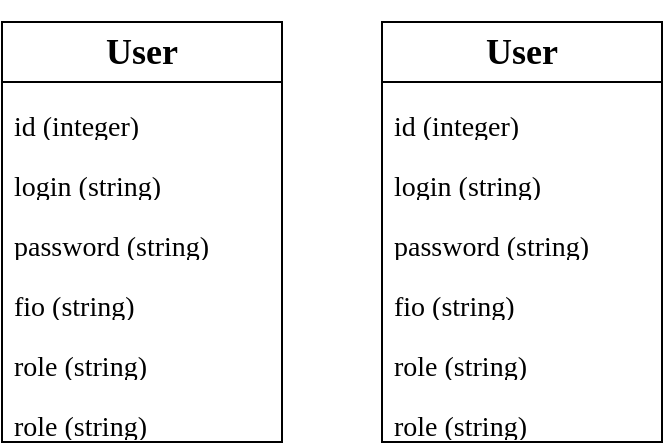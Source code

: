 <mxfile version="21.1.1" type="device">
  <diagram name="Страница 1" id="v0AQs0cYcVbkpypFzQZi">
    <mxGraphModel dx="347" dy="364" grid="1" gridSize="10" guides="1" tooltips="1" connect="1" arrows="1" fold="1" page="1" pageScale="1" pageWidth="827" pageHeight="1169" math="0" shadow="0">
      <root>
        <mxCell id="0" />
        <mxCell id="1" parent="0" />
        <mxCell id="DZssp7jaYR15iYWzXZJ_-1" value="&lt;h2&gt;&lt;font style=&quot;vertical-align: inherit;&quot;&gt;&lt;font face=&quot;Times New Roman&quot; style=&quot;vertical-align: inherit;&quot;&gt;User&lt;/font&gt;&lt;/font&gt;&lt;/h2&gt;" style="swimlane;fontStyle=0;childLayout=stackLayout;horizontal=1;startSize=30;horizontalStack=0;resizeParent=1;resizeParentMax=0;resizeLast=0;collapsible=1;marginBottom=0;whiteSpace=wrap;html=1;" vertex="1" parent="1">
          <mxGeometry x="300" y="320" width="140" height="210" as="geometry" />
        </mxCell>
        <mxCell id="DZssp7jaYR15iYWzXZJ_-2" value="&lt;p&gt;&lt;font style=&quot;font-size: 14px;&quot; face=&quot;Times New Roman&quot;&gt;id (integer)&lt;/font&gt;&lt;/p&gt;" style="text;strokeColor=none;fillColor=none;align=left;verticalAlign=middle;spacingLeft=4;spacingRight=4;overflow=hidden;points=[[0,0.5],[1,0.5]];portConstraint=eastwest;rotatable=0;whiteSpace=wrap;html=1;" vertex="1" parent="DZssp7jaYR15iYWzXZJ_-1">
          <mxGeometry y="30" width="140" height="30" as="geometry" />
        </mxCell>
        <mxCell id="DZssp7jaYR15iYWzXZJ_-3" value="&lt;p&gt;&lt;font face=&quot;Times New Roman&quot; style=&quot;font-size: 14px;&quot;&gt;login (string)&lt;/font&gt;&lt;/p&gt;" style="text;strokeColor=none;fillColor=none;align=left;verticalAlign=middle;spacingLeft=4;spacingRight=4;overflow=hidden;points=[[0,0.5],[1,0.5]];portConstraint=eastwest;rotatable=0;whiteSpace=wrap;html=1;" vertex="1" parent="DZssp7jaYR15iYWzXZJ_-1">
          <mxGeometry y="60" width="140" height="30" as="geometry" />
        </mxCell>
        <mxCell id="DZssp7jaYR15iYWzXZJ_-4" value="&lt;p&gt;&lt;font style=&quot;font-size: 14px;&quot; face=&quot;Times New Roman&quot;&gt;password (string)&lt;/font&gt;&lt;/p&gt;" style="text;strokeColor=none;fillColor=none;align=left;verticalAlign=middle;spacingLeft=4;spacingRight=4;overflow=hidden;points=[[0,0.5],[1,0.5]];portConstraint=eastwest;rotatable=0;whiteSpace=wrap;html=1;" vertex="1" parent="DZssp7jaYR15iYWzXZJ_-1">
          <mxGeometry y="90" width="140" height="30" as="geometry" />
        </mxCell>
        <mxCell id="DZssp7jaYR15iYWzXZJ_-5" value="&lt;p&gt;&lt;font style=&quot;font-size: 14px;&quot; face=&quot;Times New Roman&quot;&gt;fio (string)&lt;/font&gt;&lt;/p&gt;" style="text;strokeColor=none;fillColor=none;align=left;verticalAlign=middle;spacingLeft=4;spacingRight=4;overflow=hidden;points=[[0,0.5],[1,0.5]];portConstraint=eastwest;rotatable=0;whiteSpace=wrap;html=1;" vertex="1" parent="DZssp7jaYR15iYWzXZJ_-1">
          <mxGeometry y="120" width="140" height="30" as="geometry" />
        </mxCell>
        <mxCell id="DZssp7jaYR15iYWzXZJ_-6" value="&lt;p&gt;&lt;font style=&quot;font-size: 14px;&quot; face=&quot;Times New Roman&quot;&gt;role (string)&lt;/font&gt;&lt;/p&gt;" style="text;strokeColor=none;fillColor=none;align=left;verticalAlign=middle;spacingLeft=4;spacingRight=4;overflow=hidden;points=[[0,0.5],[1,0.5]];portConstraint=eastwest;rotatable=0;whiteSpace=wrap;html=1;" vertex="1" parent="DZssp7jaYR15iYWzXZJ_-1">
          <mxGeometry y="150" width="140" height="30" as="geometry" />
        </mxCell>
        <mxCell id="DZssp7jaYR15iYWzXZJ_-7" value="&lt;p&gt;&lt;font style=&quot;font-size: 14px;&quot; face=&quot;Times New Roman&quot;&gt;role (string)&lt;/font&gt;&lt;/p&gt;" style="text;strokeColor=none;fillColor=none;align=left;verticalAlign=middle;spacingLeft=4;spacingRight=4;overflow=hidden;points=[[0,0.5],[1,0.5]];portConstraint=eastwest;rotatable=0;whiteSpace=wrap;html=1;" vertex="1" parent="DZssp7jaYR15iYWzXZJ_-1">
          <mxGeometry y="180" width="140" height="30" as="geometry" />
        </mxCell>
        <mxCell id="DZssp7jaYR15iYWzXZJ_-8" value="&lt;h2&gt;&lt;font style=&quot;vertical-align: inherit;&quot;&gt;&lt;font face=&quot;Times New Roman&quot; style=&quot;vertical-align: inherit;&quot;&gt;User&lt;/font&gt;&lt;/font&gt;&lt;/h2&gt;" style="swimlane;fontStyle=0;childLayout=stackLayout;horizontal=1;startSize=30;horizontalStack=0;resizeParent=1;resizeParentMax=0;resizeLast=0;collapsible=1;marginBottom=0;whiteSpace=wrap;html=1;" vertex="1" parent="1">
          <mxGeometry x="490" y="320" width="140" height="210" as="geometry" />
        </mxCell>
        <mxCell id="DZssp7jaYR15iYWzXZJ_-9" value="&lt;p&gt;&lt;font style=&quot;font-size: 14px;&quot; face=&quot;Times New Roman&quot;&gt;id (integer)&lt;/font&gt;&lt;/p&gt;" style="text;strokeColor=none;fillColor=none;align=left;verticalAlign=middle;spacingLeft=4;spacingRight=4;overflow=hidden;points=[[0,0.5],[1,0.5]];portConstraint=eastwest;rotatable=0;whiteSpace=wrap;html=1;" vertex="1" parent="DZssp7jaYR15iYWzXZJ_-8">
          <mxGeometry y="30" width="140" height="30" as="geometry" />
        </mxCell>
        <mxCell id="DZssp7jaYR15iYWzXZJ_-10" value="&lt;p&gt;&lt;font face=&quot;Times New Roman&quot; style=&quot;font-size: 14px;&quot;&gt;login (string)&lt;/font&gt;&lt;/p&gt;" style="text;strokeColor=none;fillColor=none;align=left;verticalAlign=middle;spacingLeft=4;spacingRight=4;overflow=hidden;points=[[0,0.5],[1,0.5]];portConstraint=eastwest;rotatable=0;whiteSpace=wrap;html=1;" vertex="1" parent="DZssp7jaYR15iYWzXZJ_-8">
          <mxGeometry y="60" width="140" height="30" as="geometry" />
        </mxCell>
        <mxCell id="DZssp7jaYR15iYWzXZJ_-11" value="&lt;p&gt;&lt;font style=&quot;font-size: 14px;&quot; face=&quot;Times New Roman&quot;&gt;password (string)&lt;/font&gt;&lt;/p&gt;" style="text;strokeColor=none;fillColor=none;align=left;verticalAlign=middle;spacingLeft=4;spacingRight=4;overflow=hidden;points=[[0,0.5],[1,0.5]];portConstraint=eastwest;rotatable=0;whiteSpace=wrap;html=1;" vertex="1" parent="DZssp7jaYR15iYWzXZJ_-8">
          <mxGeometry y="90" width="140" height="30" as="geometry" />
        </mxCell>
        <mxCell id="DZssp7jaYR15iYWzXZJ_-12" value="&lt;p&gt;&lt;font style=&quot;font-size: 14px;&quot; face=&quot;Times New Roman&quot;&gt;fio (string)&lt;/font&gt;&lt;/p&gt;" style="text;strokeColor=none;fillColor=none;align=left;verticalAlign=middle;spacingLeft=4;spacingRight=4;overflow=hidden;points=[[0,0.5],[1,0.5]];portConstraint=eastwest;rotatable=0;whiteSpace=wrap;html=1;" vertex="1" parent="DZssp7jaYR15iYWzXZJ_-8">
          <mxGeometry y="120" width="140" height="30" as="geometry" />
        </mxCell>
        <mxCell id="DZssp7jaYR15iYWzXZJ_-13" value="&lt;p&gt;&lt;font style=&quot;font-size: 14px;&quot; face=&quot;Times New Roman&quot;&gt;role (string)&lt;/font&gt;&lt;/p&gt;" style="text;strokeColor=none;fillColor=none;align=left;verticalAlign=middle;spacingLeft=4;spacingRight=4;overflow=hidden;points=[[0,0.5],[1,0.5]];portConstraint=eastwest;rotatable=0;whiteSpace=wrap;html=1;" vertex="1" parent="DZssp7jaYR15iYWzXZJ_-8">
          <mxGeometry y="150" width="140" height="30" as="geometry" />
        </mxCell>
        <mxCell id="DZssp7jaYR15iYWzXZJ_-14" value="&lt;p&gt;&lt;font style=&quot;font-size: 14px;&quot; face=&quot;Times New Roman&quot;&gt;role (string)&lt;/font&gt;&lt;/p&gt;" style="text;strokeColor=none;fillColor=none;align=left;verticalAlign=middle;spacingLeft=4;spacingRight=4;overflow=hidden;points=[[0,0.5],[1,0.5]];portConstraint=eastwest;rotatable=0;whiteSpace=wrap;html=1;" vertex="1" parent="DZssp7jaYR15iYWzXZJ_-8">
          <mxGeometry y="180" width="140" height="30" as="geometry" />
        </mxCell>
      </root>
    </mxGraphModel>
  </diagram>
</mxfile>
